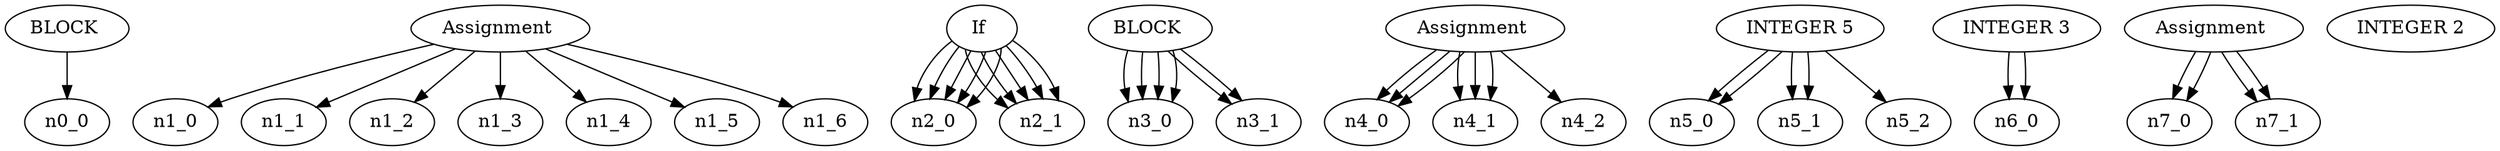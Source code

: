 digraph G {
	n0[label = "BLOCK "];
		n0 -> n0_0;
	n1[label = "Assignment "];
		n1 -> n1_0;
	n2[label = "Identifier a"];
		n1 -> n1_1;
	n2[label = "Boolean True"];
		n1 -> n1_2;
	n2[label = "Assignment "];
		n2 -> n2_0;
	n3[label = "Identifier b"];
		n2 -> n2_1;
	n3[label = "Boolean False"];
		n1 -> n1_3;
	n2[label = "Assignment "];
		n2 -> n2_0;
	n3[label = "Identifier x"];
		n2 -> n2_1;
	n3[label = "INTEGER 7"];
		n1 -> n1_4;
	n2[label = "If "];
		n2 -> n2_0;
	n3[label = " Identifier  a"];
		n2 -> n2_1;
	n3[label = "BLOCK "];
		n3 -> n3_0;
	n4[label = "Assignment "];
		n4 -> n4_0;
	n5[label = "Identifier x"];
		n4 -> n4_1;
	n5[label = "INTEGER 5"];
		n4 -> n4_2;
	n5[label = "If "];
		n5 -> n5_0;
	n6[label = " Identifier  b"];
		n5 -> n5_1;
	n6[label = "BLOCK "];
		n6 -> n6_0;
	n7[label = "Assignment "];
		n7 -> n7_0;
	n8[label = "Identifier y"];
		n7 -> n7_1;
	n8[label = "INTEGER 4"];
		n5 -> n5_2;
	n6[label = "BLOCK "];
		n6 -> n6_0;
	n7[label = "Assignment "];
		n7 -> n7_0;
	n8[label = "Identifier y"];
		n7 -> n7_1;
	n8[label = "INTEGER 2"];
		n1 -> n1_5;
	n2[label = "Assignment "];
		n2 -> n2_0;
	n3[label = "Identifier z"];
		n2 -> n2_1;
	n3[label = "DIVIDEDBY "];
		n3 -> n3_0;
	n4[label = "Times "];
		n4 -> n4_0;
	n5[label = "Times "];
		n5 -> n5_0;
	n6[label = " Identifier  x"];
		n5 -> n5_1;
	n6[label = "INTEGER 3"];
		n4 -> n4_1;
	n5[label = "INTEGER 7"];
		n3 -> n3_1;
	n4[label = " Identifier  y"];
		n1 -> n1_6;
	n2[label = "If "];
		n2 -> n2_0;
	n3[label = "GT "];
		n3 -> n3_0;
	n4[label = " Identifier  z"];
		n3 -> n3_1;
	n4[label = "INTEGER 10"];
		n2 -> n2_1;
	n3[label = "BLOCK "];
		n3 -> n3_0;
	n4[label = "Assignment "];
		n4 -> n4_0;
	n5[label = "Identifier y"];
		n4 -> n4_1;
	n5[label = "INTEGER 5"];
}
